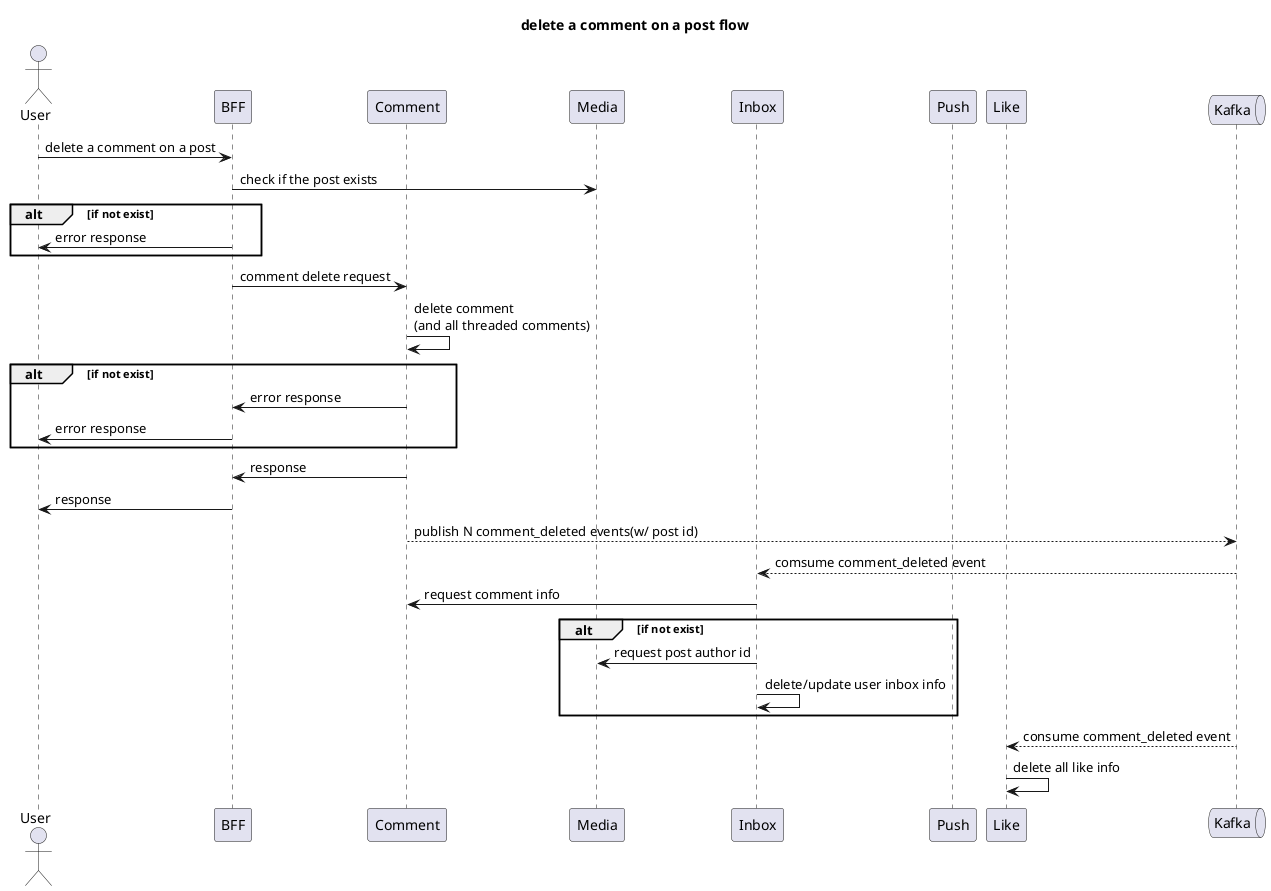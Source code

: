 @startuml
title "delete a comment on a post flow"

actor User as user
participant BFF as bff
participant Comment as comment
participant Media as media
participant Inbox as inbox
participant Push as push
participant Like as like
queue Kafka as kafka

user -> bff: delete a comment on a post
bff -> media: check if the post exists
alt if not exist
user <- bff: error response
end
bff -> comment: comment delete request
comment -> comment: delete comment\n(and all threaded comments)
alt if not exist
bff <- comment: error response
user <- bff: error response
end
bff <- comment: response
user <- bff: response
comment --> kafka: publish N comment_deleted events(w/ post id)
kafka --> inbox: comsume comment_deleted event
inbox -> comment: request comment info
alt if not exist
inbox -> media: request post author id
inbox -> inbox: delete/update user inbox info
end
like <-- kafka: consume comment_deleted event
like -> like: delete all like info
@enduml
